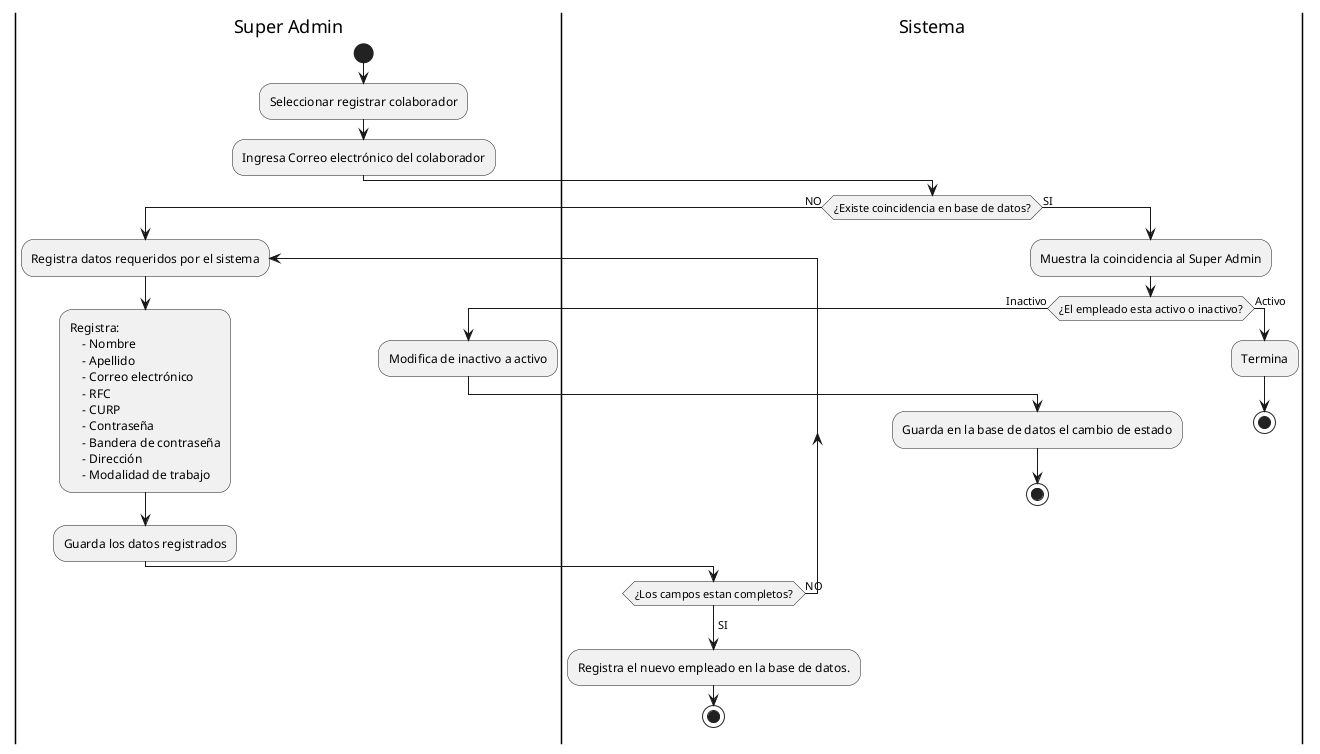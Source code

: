 @startuml CU02 - Superadmin registra alta de empleado
|Super Admin|
start
:Seleccionar registrar colaborador;
:Ingresa Correo electrónico del colaborador;
|Sistema|
if(¿Existe coincidencia en base de datos?) then 
->NO;
|Super Admin|
repeat:Registra datos requeridos por el sistema;
:Registra:
    - Nombre    
    - Apellido
    - Correo electrónico
    - RFC
    - CURP
    - Contraseña
    - Bandera de contraseña
    - Dirección
    - Modalidad de trabajo;
:Guarda los datos registrados;
|Sistema|
repeat while (¿Los campos estan completos?) is (NO)
->SI;
:Registra el nuevo empleado en la base de datos.;
stop
else(SI)
:Muestra la coincidencia al Super Admin;
if(¿El empleado esta activo o inactivo?) then
-> Inactivo;
|Super Admin|
:Modifica de inactivo a activo;
|Sistema|
:Guarda en la base de datos el cambio de estado;
stop
|Sistema|
else(Activo)
:Termina;
stop

@enduml

